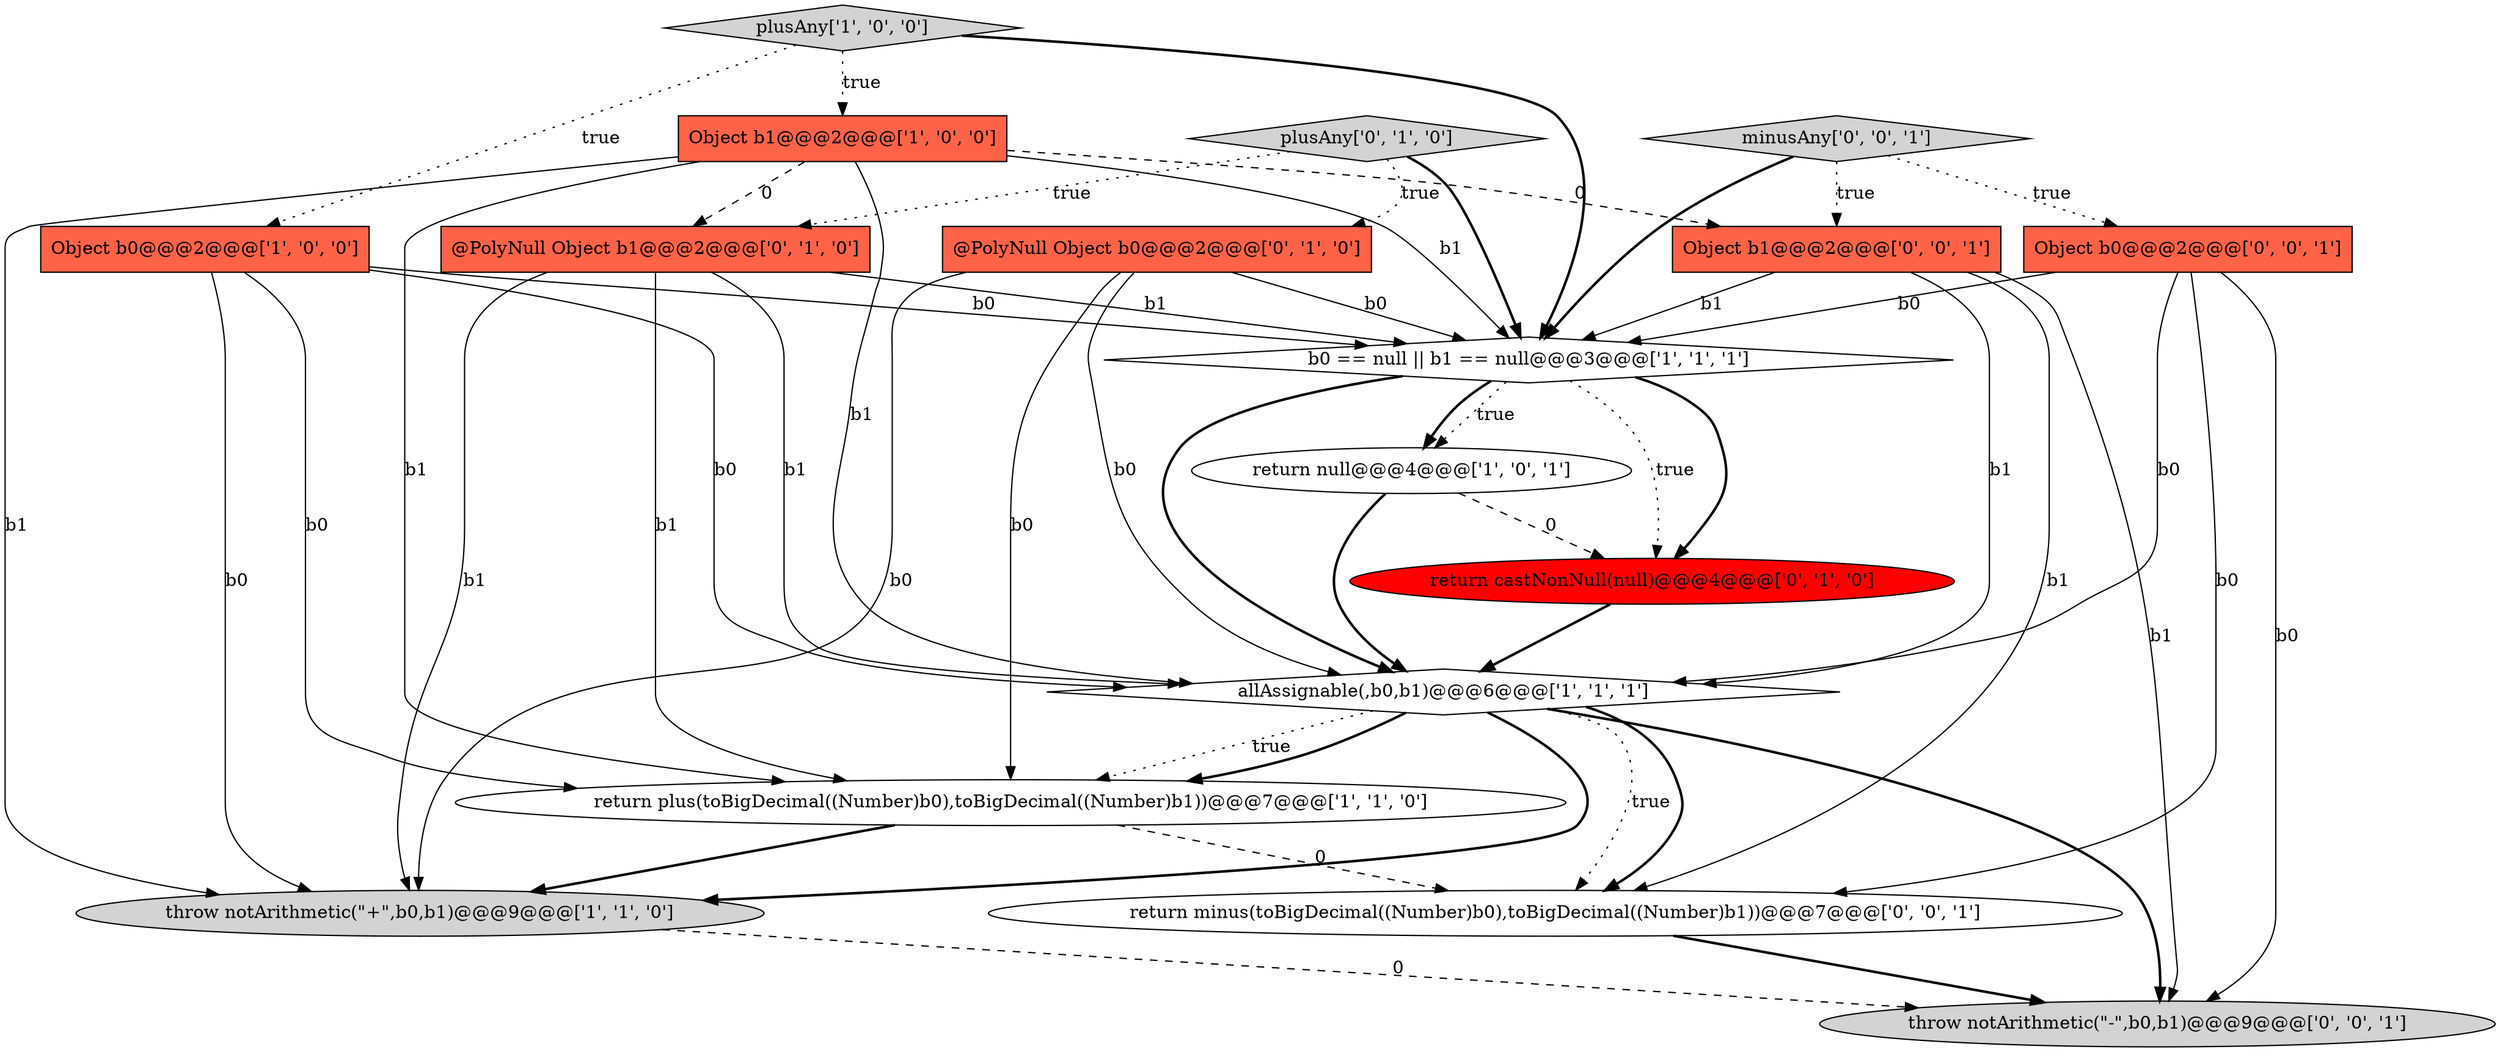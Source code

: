 digraph {
9 [style = filled, label = "@PolyNull Object b0@@@2@@@['0', '1', '0']", fillcolor = tomato, shape = box image = "AAA0AAABBB2BBB"];
11 [style = filled, label = "plusAny['0', '1', '0']", fillcolor = lightgray, shape = diamond image = "AAA0AAABBB2BBB"];
0 [style = filled, label = "Object b0@@@2@@@['1', '0', '0']", fillcolor = tomato, shape = box image = "AAA0AAABBB1BBB"];
13 [style = filled, label = "Object b0@@@2@@@['0', '0', '1']", fillcolor = tomato, shape = box image = "AAA0AAABBB3BBB"];
3 [style = filled, label = "return plus(toBigDecimal((Number)b0),toBigDecimal((Number)b1))@@@7@@@['1', '1', '0']", fillcolor = white, shape = ellipse image = "AAA0AAABBB1BBB"];
15 [style = filled, label = "throw notArithmetic(\"-\",b0,b1)@@@9@@@['0', '0', '1']", fillcolor = lightgray, shape = ellipse image = "AAA0AAABBB3BBB"];
4 [style = filled, label = "plusAny['1', '0', '0']", fillcolor = lightgray, shape = diamond image = "AAA0AAABBB1BBB"];
1 [style = filled, label = "return null@@@4@@@['1', '0', '1']", fillcolor = white, shape = ellipse image = "AAA0AAABBB1BBB"];
5 [style = filled, label = "b0 == null || b1 == null@@@3@@@['1', '1', '1']", fillcolor = white, shape = diamond image = "AAA0AAABBB1BBB"];
14 [style = filled, label = "Object b1@@@2@@@['0', '0', '1']", fillcolor = tomato, shape = box image = "AAA0AAABBB3BBB"];
7 [style = filled, label = "throw notArithmetic(\"+\",b0,b1)@@@9@@@['1', '1', '0']", fillcolor = lightgray, shape = ellipse image = "AAA0AAABBB1BBB"];
8 [style = filled, label = "return castNonNull(null)@@@4@@@['0', '1', '0']", fillcolor = red, shape = ellipse image = "AAA1AAABBB2BBB"];
10 [style = filled, label = "@PolyNull Object b1@@@2@@@['0', '1', '0']", fillcolor = tomato, shape = box image = "AAA1AAABBB2BBB"];
16 [style = filled, label = "return minus(toBigDecimal((Number)b0),toBigDecimal((Number)b1))@@@7@@@['0', '0', '1']", fillcolor = white, shape = ellipse image = "AAA0AAABBB3BBB"];
12 [style = filled, label = "minusAny['0', '0', '1']", fillcolor = lightgray, shape = diamond image = "AAA0AAABBB3BBB"];
2 [style = filled, label = "allAssignable(,b0,b1)@@@6@@@['1', '1', '1']", fillcolor = white, shape = diamond image = "AAA0AAABBB1BBB"];
6 [style = filled, label = "Object b1@@@2@@@['1', '0', '0']", fillcolor = tomato, shape = box image = "AAA1AAABBB1BBB"];
2->3 [style = dotted, label="true"];
4->6 [style = dotted, label="true"];
16->15 [style = bold, label=""];
5->8 [style = bold, label=""];
14->16 [style = solid, label="b1"];
12->5 [style = bold, label=""];
9->2 [style = solid, label="b0"];
10->2 [style = solid, label="b1"];
0->7 [style = solid, label="b0"];
6->2 [style = solid, label="b1"];
11->10 [style = dotted, label="true"];
6->3 [style = solid, label="b1"];
2->3 [style = bold, label=""];
14->15 [style = solid, label="b1"];
13->2 [style = solid, label="b0"];
5->1 [style = dotted, label="true"];
4->0 [style = dotted, label="true"];
11->9 [style = dotted, label="true"];
9->5 [style = solid, label="b0"];
9->3 [style = solid, label="b0"];
6->14 [style = dashed, label="0"];
13->16 [style = solid, label="b0"];
0->2 [style = solid, label="b0"];
6->5 [style = solid, label="b1"];
0->5 [style = solid, label="b0"];
6->10 [style = dashed, label="0"];
10->5 [style = solid, label="b1"];
10->3 [style = solid, label="b1"];
12->14 [style = dotted, label="true"];
5->1 [style = bold, label=""];
13->15 [style = solid, label="b0"];
12->13 [style = dotted, label="true"];
5->2 [style = bold, label=""];
11->5 [style = bold, label=""];
8->2 [style = bold, label=""];
3->7 [style = bold, label=""];
6->7 [style = solid, label="b1"];
9->7 [style = solid, label="b0"];
14->2 [style = solid, label="b1"];
2->15 [style = bold, label=""];
7->15 [style = dashed, label="0"];
1->8 [style = dashed, label="0"];
1->2 [style = bold, label=""];
10->7 [style = solid, label="b1"];
13->5 [style = solid, label="b0"];
2->7 [style = bold, label=""];
5->8 [style = dotted, label="true"];
0->3 [style = solid, label="b0"];
4->5 [style = bold, label=""];
3->16 [style = dashed, label="0"];
14->5 [style = solid, label="b1"];
2->16 [style = dotted, label="true"];
2->16 [style = bold, label=""];
}

